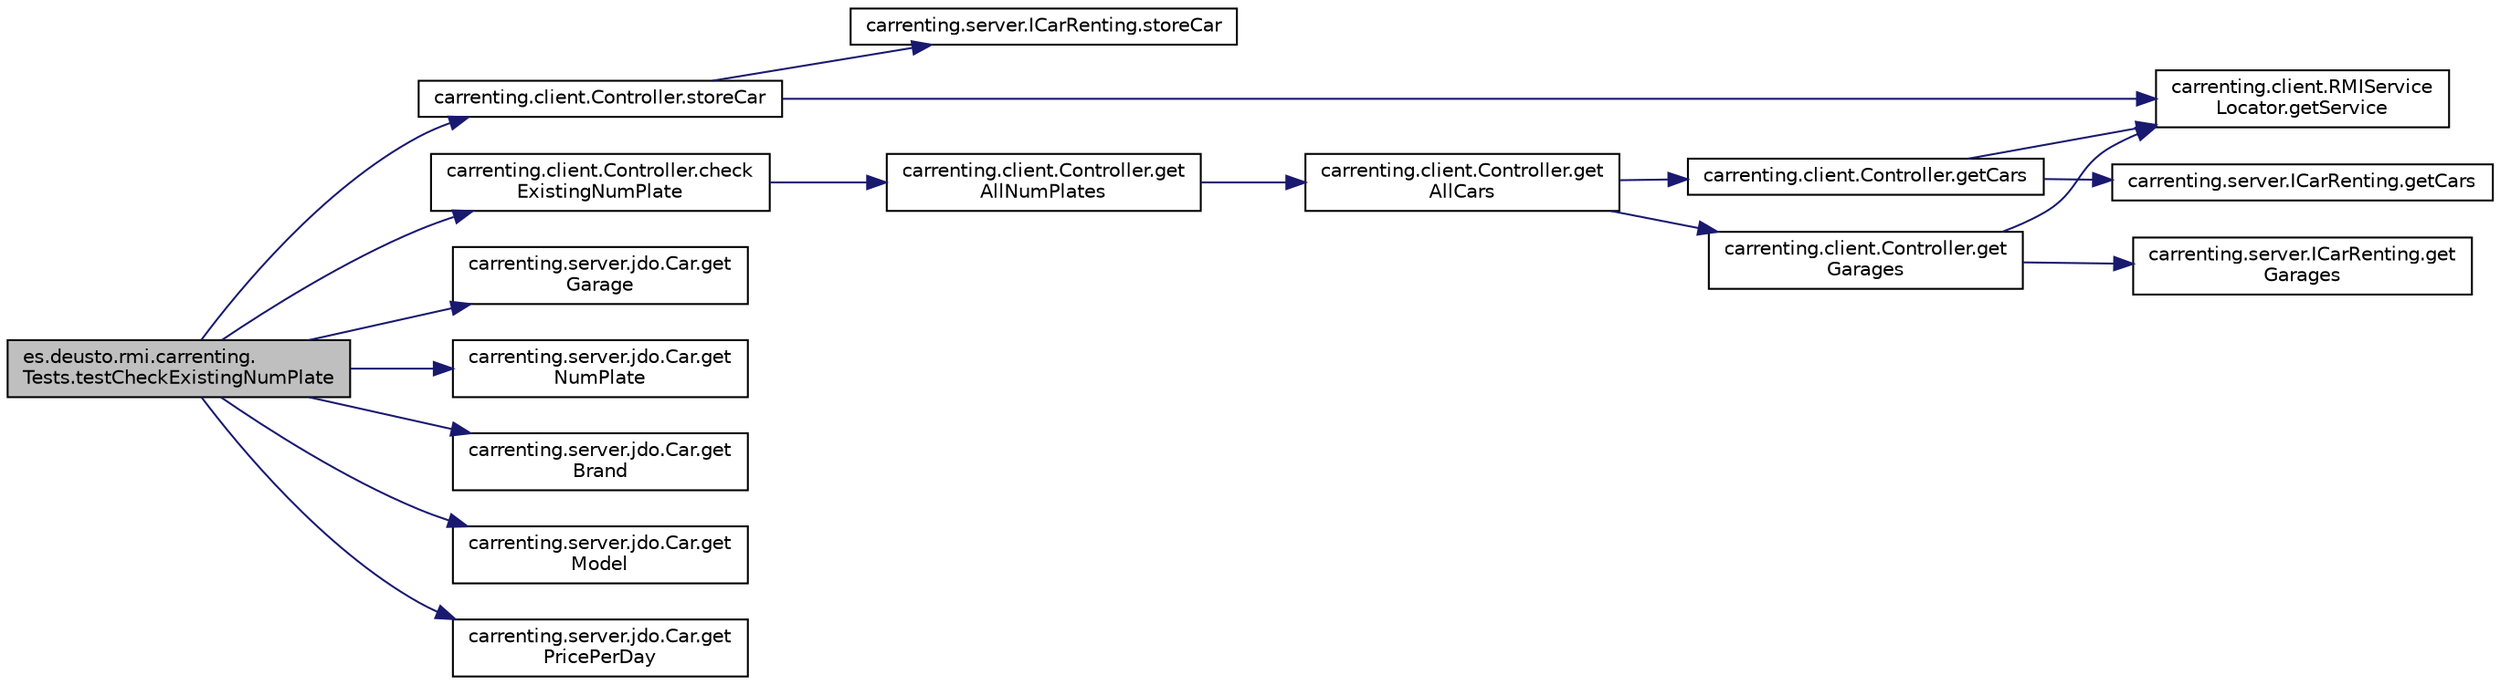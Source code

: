 digraph "es.deusto.rmi.carrenting.Tests.testCheckExistingNumPlate"
{
 // LATEX_PDF_SIZE
  edge [fontname="Helvetica",fontsize="10",labelfontname="Helvetica",labelfontsize="10"];
  node [fontname="Helvetica",fontsize="10",shape=record];
  rankdir="LR";
  Node25 [label="es.deusto.rmi.carrenting.\lTests.testCheckExistingNumPlate",height=0.2,width=0.4,color="black", fillcolor="grey75", style="filled", fontcolor="black",tooltip=" "];
  Node25 -> Node26 [color="midnightblue",fontsize="10",style="solid",fontname="Helvetica"];
  Node26 [label="carrenting.client.Controller.storeCar",height=0.2,width=0.4,color="black", fillcolor="white", style="filled",URL="$classcarrenting_1_1client_1_1_controller.html#a267c24a1a13732839f548cddfe640f09",tooltip=" "];
  Node26 -> Node27 [color="midnightblue",fontsize="10",style="solid",fontname="Helvetica"];
  Node27 [label="carrenting.client.RMIService\lLocator.getService",height=0.2,width=0.4,color="black", fillcolor="white", style="filled",URL="$classcarrenting_1_1client_1_1_r_m_i_service_locator.html#a0ac0c6fa2786c97632c927749a53237c",tooltip=" "];
  Node26 -> Node28 [color="midnightblue",fontsize="10",style="solid",fontname="Helvetica"];
  Node28 [label="carrenting.server.ICarRenting.storeCar",height=0.2,width=0.4,color="black", fillcolor="white", style="filled",URL="$interfacecarrenting_1_1server_1_1_i_car_renting.html#a45afd537059a13920f8ed9f91865b871",tooltip=" "];
  Node25 -> Node29 [color="midnightblue",fontsize="10",style="solid",fontname="Helvetica"];
  Node29 [label="carrenting.server.jdo.Car.get\lGarage",height=0.2,width=0.4,color="black", fillcolor="white", style="filled",URL="$classcarrenting_1_1server_1_1jdo_1_1_car.html#a1287409c08d788e0b34f8988e7842f84",tooltip=" "];
  Node25 -> Node30 [color="midnightblue",fontsize="10",style="solid",fontname="Helvetica"];
  Node30 [label="carrenting.server.jdo.Car.get\lNumPlate",height=0.2,width=0.4,color="black", fillcolor="white", style="filled",URL="$classcarrenting_1_1server_1_1jdo_1_1_car.html#a032ac9ab77bd9c980fd1bcdde95dedb4",tooltip=" "];
  Node25 -> Node31 [color="midnightblue",fontsize="10",style="solid",fontname="Helvetica"];
  Node31 [label="carrenting.server.jdo.Car.get\lBrand",height=0.2,width=0.4,color="black", fillcolor="white", style="filled",URL="$classcarrenting_1_1server_1_1jdo_1_1_car.html#a45425648e8ef3708cc79cb6895ae8c06",tooltip=" "];
  Node25 -> Node32 [color="midnightblue",fontsize="10",style="solid",fontname="Helvetica"];
  Node32 [label="carrenting.server.jdo.Car.get\lModel",height=0.2,width=0.4,color="black", fillcolor="white", style="filled",URL="$classcarrenting_1_1server_1_1jdo_1_1_car.html#ab218a139547b4178939722b4f5756b93",tooltip=" "];
  Node25 -> Node33 [color="midnightblue",fontsize="10",style="solid",fontname="Helvetica"];
  Node33 [label="carrenting.server.jdo.Car.get\lPricePerDay",height=0.2,width=0.4,color="black", fillcolor="white", style="filled",URL="$classcarrenting_1_1server_1_1jdo_1_1_car.html#a957fd3951d0756628a14563828bea9c7",tooltip=" "];
  Node25 -> Node34 [color="midnightblue",fontsize="10",style="solid",fontname="Helvetica"];
  Node34 [label="carrenting.client.Controller.check\lExistingNumPlate",height=0.2,width=0.4,color="black", fillcolor="white", style="filled",URL="$classcarrenting_1_1client_1_1_controller.html#a4bd3a1876779b6547d6a56d00de92067",tooltip=" "];
  Node34 -> Node35 [color="midnightblue",fontsize="10",style="solid",fontname="Helvetica"];
  Node35 [label="carrenting.client.Controller.get\lAllNumPlates",height=0.2,width=0.4,color="black", fillcolor="white", style="filled",URL="$classcarrenting_1_1client_1_1_controller.html#a2a1f2139f9682b3c1215798216bee256",tooltip=" "];
  Node35 -> Node36 [color="midnightblue",fontsize="10",style="solid",fontname="Helvetica"];
  Node36 [label="carrenting.client.Controller.get\lAllCars",height=0.2,width=0.4,color="black", fillcolor="white", style="filled",URL="$classcarrenting_1_1client_1_1_controller.html#a3198f90f6563c389e1f22e52a925ee5d",tooltip=" "];
  Node36 -> Node37 [color="midnightblue",fontsize="10",style="solid",fontname="Helvetica"];
  Node37 [label="carrenting.client.Controller.get\lGarages",height=0.2,width=0.4,color="black", fillcolor="white", style="filled",URL="$classcarrenting_1_1client_1_1_controller.html#a38355c55fd14b445cbc7e420a5c36fa7",tooltip=" "];
  Node37 -> Node27 [color="midnightblue",fontsize="10",style="solid",fontname="Helvetica"];
  Node37 -> Node38 [color="midnightblue",fontsize="10",style="solid",fontname="Helvetica"];
  Node38 [label="carrenting.server.ICarRenting.get\lGarages",height=0.2,width=0.4,color="black", fillcolor="white", style="filled",URL="$interfacecarrenting_1_1server_1_1_i_car_renting.html#a3192598ccc120a739ca168df03c23681",tooltip=" "];
  Node36 -> Node39 [color="midnightblue",fontsize="10",style="solid",fontname="Helvetica"];
  Node39 [label="carrenting.client.Controller.getCars",height=0.2,width=0.4,color="black", fillcolor="white", style="filled",URL="$classcarrenting_1_1client_1_1_controller.html#a1e9a90a7164b6a988e23d77ecf39eea9",tooltip=" "];
  Node39 -> Node27 [color="midnightblue",fontsize="10",style="solid",fontname="Helvetica"];
  Node39 -> Node40 [color="midnightblue",fontsize="10",style="solid",fontname="Helvetica"];
  Node40 [label="carrenting.server.ICarRenting.getCars",height=0.2,width=0.4,color="black", fillcolor="white", style="filled",URL="$interfacecarrenting_1_1server_1_1_i_car_renting.html#aeaa26a483ce5e53faab84b0e3be0f7c9",tooltip=" "];
}
